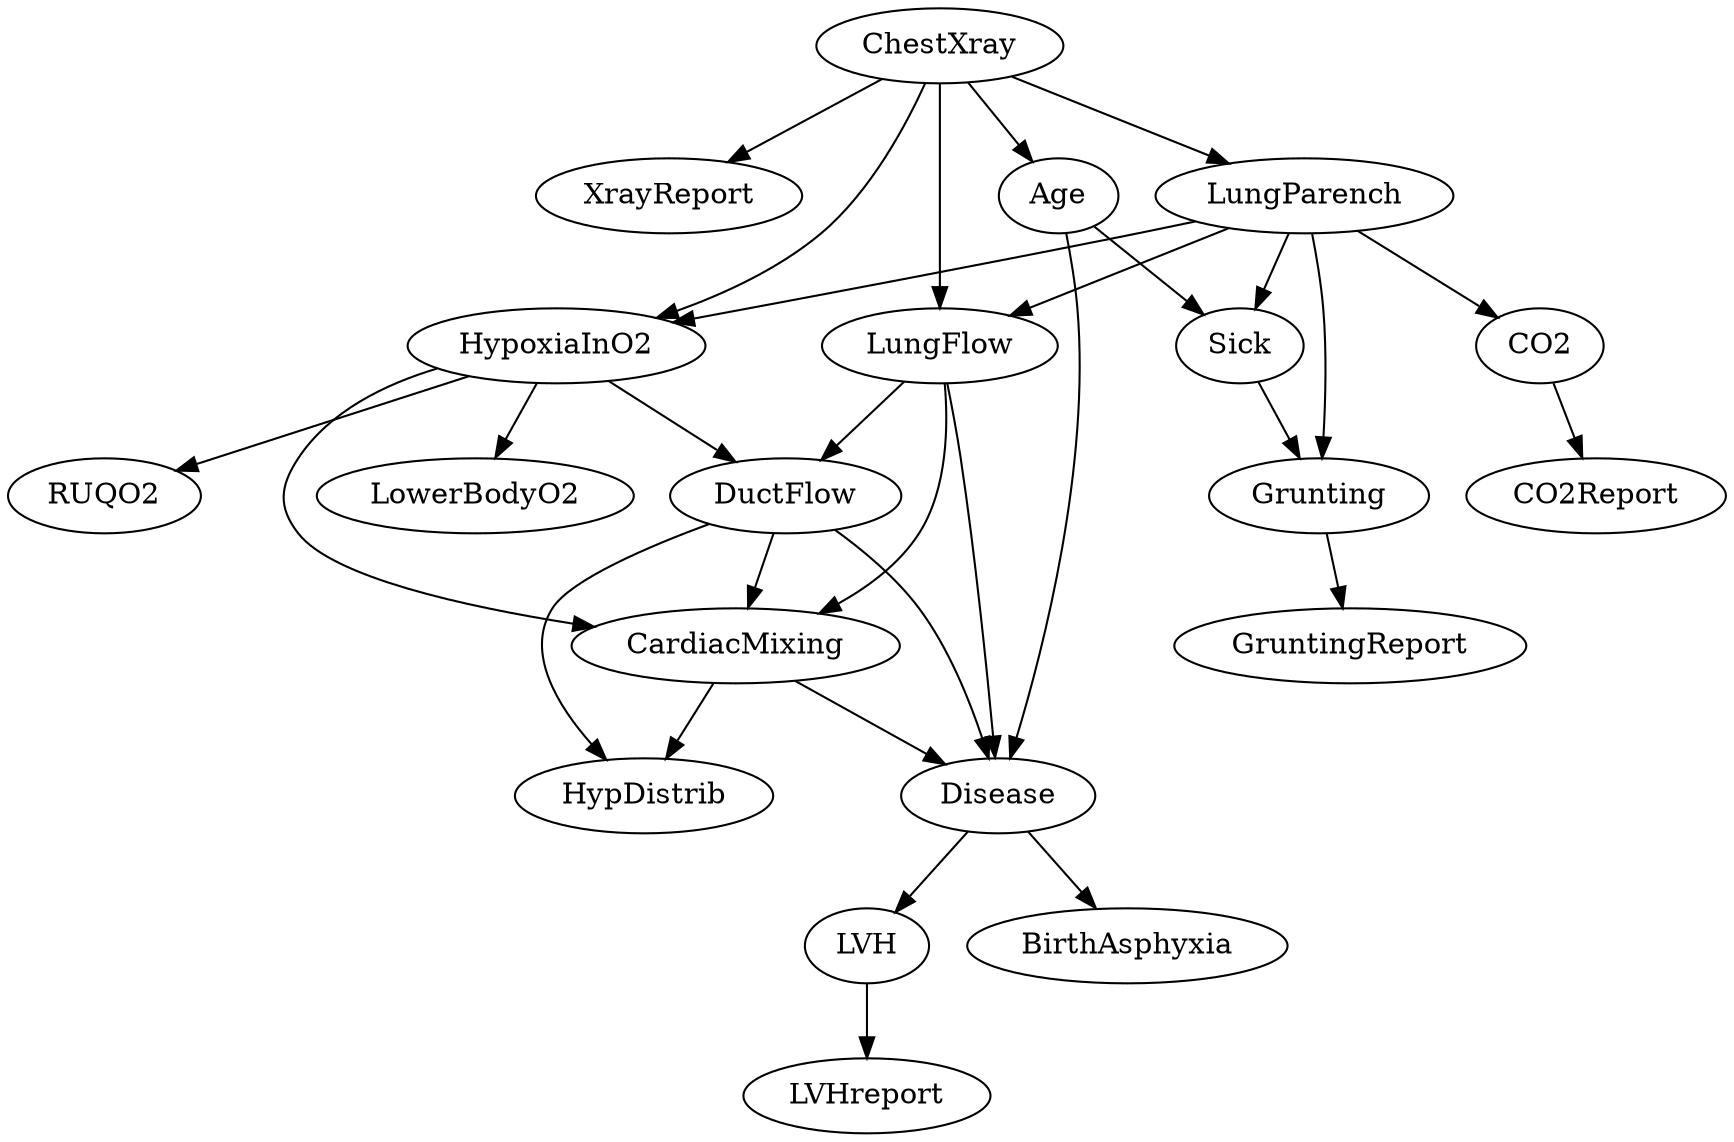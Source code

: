 digraph G {
    "ChestXray" -> "XrayReport";
    "LVH" -> "LVHreport";
    "HypoxiaInO2" -> "RUQO2";
    "Age" -> "Disease";
    "DuctFlow" -> "Disease";
    "CardiacMixing" -> "Disease";
    "LungFlow" -> "Disease";
    "Age" -> "Sick";
    "LungParench" -> "Sick";
    "HypoxiaInO2" -> "CardiacMixing";
    "DuctFlow" -> "CardiacMixing";
    "LungFlow" -> "CardiacMixing";
    "LungParench" -> "CO2";
    "ChestXray" -> "LungFlow";
    "LungParench" -> "LungFlow";
    "ChestXray" -> "LungParench";
    "Disease" -> "BirthAsphyxia";
    "HypoxiaInO2" -> "DuctFlow";
    "LungFlow" -> "DuctFlow";
    "HypoxiaInO2" -> "LowerBodyO2";
    "Grunting" -> "GruntingReport";
    "DuctFlow" -> "HypDistrib";
    "CardiacMixing" -> "HypDistrib";
    "Disease" -> "LVH";
    "LungParench" -> "Grunting";
    "Sick" -> "Grunting";
    "ChestXray" -> "HypoxiaInO2";
    "LungParench" -> "HypoxiaInO2";
    "CO2" -> "CO2Report";
    "ChestXray" -> "Age";
}
